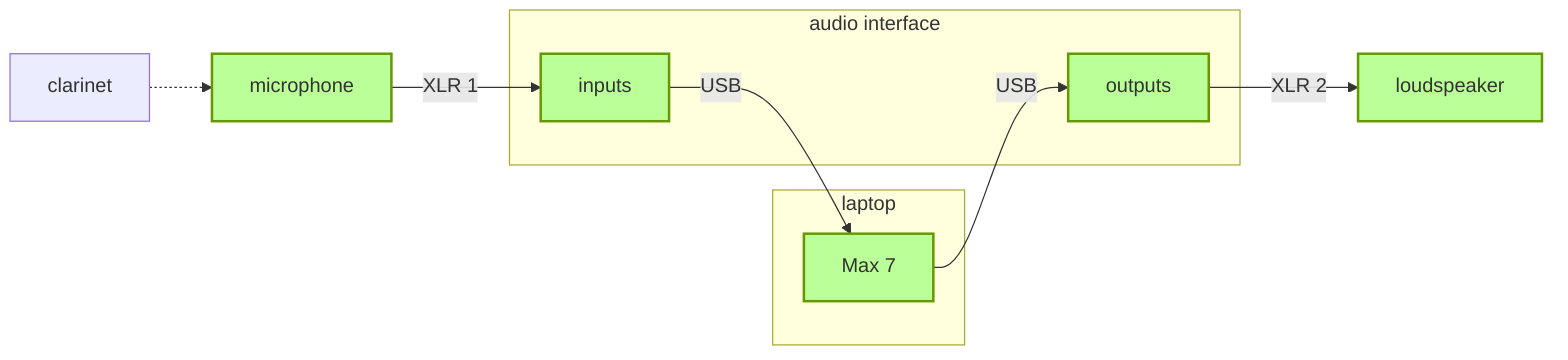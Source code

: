 graph LR
    subgraph laptop
        m7[Max 7]
    end

    subgraph audio interface
         ai[inputs]
         ao[outputs]
    end

    cl[clarinet] -.-> mic[microphone]

    mic --> |XLR 1| ai

    ai --> |USB| m7

    m7 --> |USB| ao

    ao --> |XLR 2| loudspeaker

     classDef green fill:#bf9,stroke:#690,stroke-width:2px;
     class mic,e,ai,ao,loudspeaker,m7 green